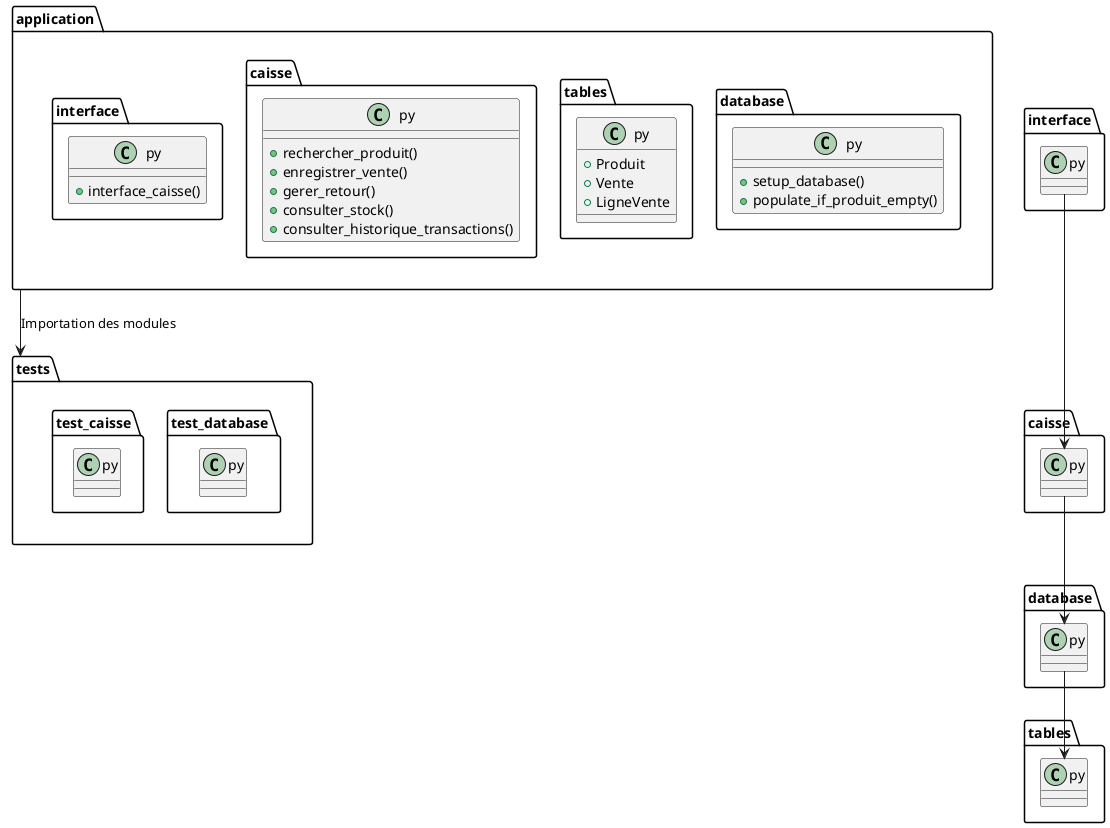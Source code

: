 @startuml
package "application" {
  class "database.py" {
    + setup_database()
    + populate_if_produit_empty()
  }
  class "tables.py" {
    + Produit
    + Vente
    + LigneVente
  }
  class "caisse.py" {
    + rechercher_produit()
    + enregistrer_vente()
    + gerer_retour()
    + consulter_stock()
    + consulter_historique_transactions()
  }
  class "interface.py" {
    + interface_caisse()
  }
}

package "tests" {
  class "test_database.py"
  class "test_caisse.py"
}

application --> tests : Importation des modules
database.py --> tables.py
caisse.py --> database.py
interface.py --> caisse.py
@enduml
